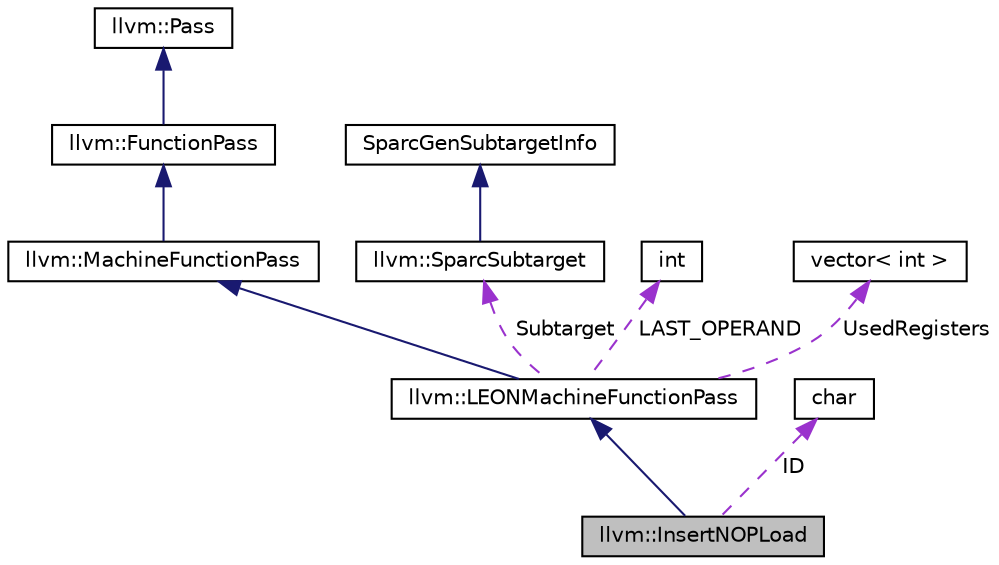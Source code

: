 digraph "llvm::InsertNOPLoad"
{
 // LATEX_PDF_SIZE
  bgcolor="transparent";
  edge [fontname="Helvetica",fontsize="10",labelfontname="Helvetica",labelfontsize="10"];
  node [fontname="Helvetica",fontsize="10",shape="box"];
  Node1 [label="llvm::InsertNOPLoad",height=0.2,width=0.4,color="black", fillcolor="grey75", style="filled", fontcolor="black",tooltip=" "];
  Node2 -> Node1 [dir="back",color="midnightblue",fontsize="10",style="solid",fontname="Helvetica"];
  Node2 [label="llvm::LEONMachineFunctionPass",height=0.2,width=0.4,color="black",URL="$classllvm_1_1LEONMachineFunctionPass.html",tooltip=" "];
  Node3 -> Node2 [dir="back",color="midnightblue",fontsize="10",style="solid",fontname="Helvetica"];
  Node3 [label="llvm::MachineFunctionPass",height=0.2,width=0.4,color="black",URL="$classllvm_1_1MachineFunctionPass.html",tooltip="MachineFunctionPass - This class adapts the FunctionPass interface to allow convenient creation of pa..."];
  Node4 -> Node3 [dir="back",color="midnightblue",fontsize="10",style="solid",fontname="Helvetica"];
  Node4 [label="llvm::FunctionPass",height=0.2,width=0.4,color="black",URL="$classllvm_1_1FunctionPass.html",tooltip="FunctionPass class - This class is used to implement most global optimizations."];
  Node5 -> Node4 [dir="back",color="midnightblue",fontsize="10",style="solid",fontname="Helvetica"];
  Node5 [label="llvm::Pass",height=0.2,width=0.4,color="black",URL="$classllvm_1_1Pass.html",tooltip="Pass interface - Implemented by all 'passes'."];
  Node6 -> Node2 [dir="back",color="darkorchid3",fontsize="10",style="dashed",label=" Subtarget" ,fontname="Helvetica"];
  Node6 [label="llvm::SparcSubtarget",height=0.2,width=0.4,color="black",URL="$classllvm_1_1SparcSubtarget.html",tooltip=" "];
  Node7 -> Node6 [dir="back",color="midnightblue",fontsize="10",style="solid",fontname="Helvetica"];
  Node7 [label="SparcGenSubtargetInfo",height=0.2,width=0.4,color="black",URL="$classSparcGenSubtargetInfo.html",tooltip=" "];
  Node8 -> Node2 [dir="back",color="darkorchid3",fontsize="10",style="dashed",label=" LAST_OPERAND" ,fontname="Helvetica"];
  Node8 [label="int",height=0.2,width=0.4,color="black",tooltip=" "];
  Node9 -> Node2 [dir="back",color="darkorchid3",fontsize="10",style="dashed",label=" UsedRegisters" ,fontname="Helvetica"];
  Node9 [label="vector\< int \>",height=0.2,width=0.4,color="black",tooltip=" "];
  Node10 -> Node1 [dir="back",color="darkorchid3",fontsize="10",style="dashed",label=" ID" ,fontname="Helvetica"];
  Node10 [label="char",height=0.2,width=0.4,color="black",URL="$classchar.html",tooltip=" "];
}
